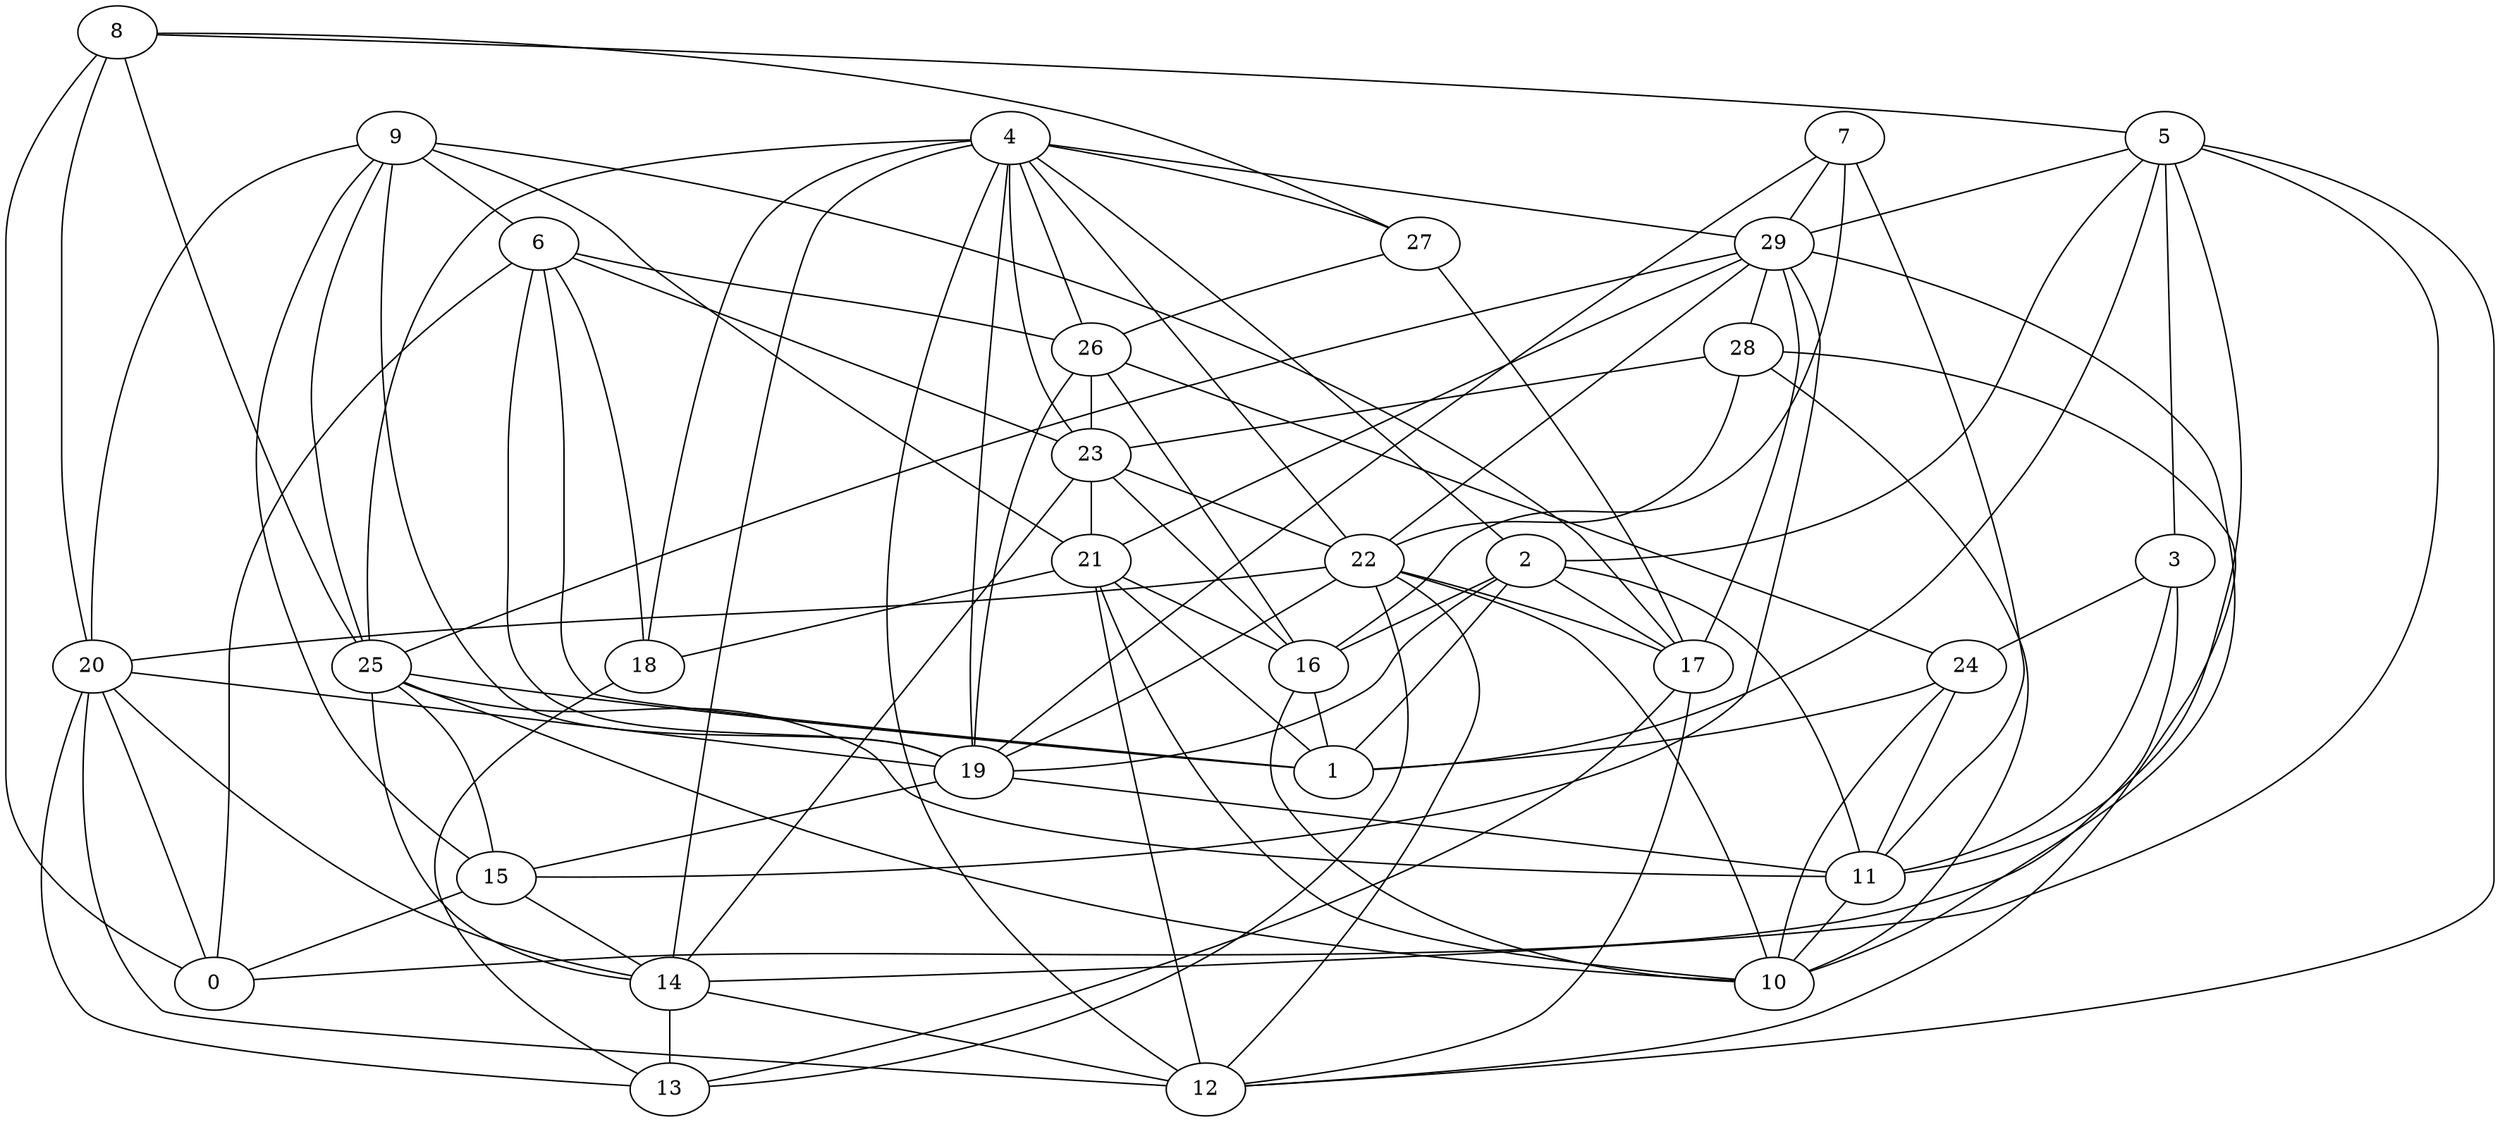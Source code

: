 digraph GG_graph {

subgraph G_graph {
edge [color = black]
"29" -> "21" [dir = none]
"29" -> "28" [dir = none]
"15" -> "0" [dir = none]
"15" -> "14" [dir = none]
"4" -> "12" [dir = none]
"4" -> "14" [dir = none]
"4" -> "27" [dir = none]
"4" -> "2" [dir = none]
"4" -> "19" [dir = none]
"4" -> "23" [dir = none]
"4" -> "22" [dir = none]
"4" -> "18" [dir = none]
"18" -> "13" [dir = none]
"5" -> "29" [dir = none]
"5" -> "14" [dir = none]
"5" -> "11" [dir = none]
"5" -> "2" [dir = none]
"5" -> "3" [dir = none]
"27" -> "26" [dir = none]
"26" -> "24" [dir = none]
"26" -> "16" [dir = none]
"26" -> "23" [dir = none]
"20" -> "19" [dir = none]
"20" -> "0" [dir = none]
"20" -> "13" [dir = none]
"20" -> "12" [dir = none]
"23" -> "21" [dir = none]
"23" -> "16" [dir = none]
"23" -> "22" [dir = none]
"23" -> "14" [dir = none]
"21" -> "18" [dir = none]
"21" -> "10" [dir = none]
"21" -> "16" [dir = none]
"8" -> "5" [dir = none]
"8" -> "20" [dir = none]
"28" -> "12" [dir = none]
"28" -> "23" [dir = none]
"7" -> "11" [dir = none]
"7" -> "16" [dir = none]
"16" -> "1" [dir = none]
"16" -> "10" [dir = none]
"25" -> "15" [dir = none]
"25" -> "10" [dir = none]
"2" -> "1" [dir = none]
"2" -> "19" [dir = none]
"2" -> "17" [dir = none]
"9" -> "6" [dir = none]
"9" -> "19" [dir = none]
"9" -> "20" [dir = none]
"22" -> "19" [dir = none]
"22" -> "20" [dir = none]
"22" -> "10" [dir = none]
"17" -> "12" [dir = none]
"24" -> "1" [dir = none]
"19" -> "11" [dir = none]
"19" -> "15" [dir = none]
"3" -> "11" [dir = none]
"6" -> "19" [dir = none]
"6" -> "0" [dir = none]
"3" -> "24" [dir = none]
"21" -> "1" [dir = none]
"27" -> "17" [dir = none]
"7" -> "19" [dir = none]
"2" -> "16" [dir = none]
"29" -> "17" [dir = none]
"6" -> "18" [dir = none]
"4" -> "29" [dir = none]
"26" -> "19" [dir = none]
"8" -> "27" [dir = none]
"9" -> "25" [dir = none]
"20" -> "14" [dir = none]
"28" -> "22" [dir = none]
"29" -> "22" [dir = none]
"28" -> "10" [dir = none]
"4" -> "25" [dir = none]
"11" -> "10" [dir = none]
"25" -> "11" [dir = none]
"7" -> "29" [dir = none]
"14" -> "13" [dir = none]
"6" -> "23" [dir = none]
"24" -> "11" [dir = none]
"9" -> "17" [dir = none]
"3" -> "0" [dir = none]
"8" -> "25" [dir = none]
"22" -> "13" [dir = none]
"6" -> "1" [dir = none]
"29" -> "15" [dir = none]
"9" -> "21" [dir = none]
"24" -> "10" [dir = none]
"22" -> "12" [dir = none]
"29" -> "25" [dir = none]
"17" -> "13" [dir = none]
"2" -> "11" [dir = none]
"25" -> "1" [dir = none]
"25" -> "14" [dir = none]
"6" -> "26" [dir = none]
"5" -> "12" [dir = none]
"4" -> "26" [dir = none]
"29" -> "10" [dir = none]
"5" -> "1" [dir = none]
"22" -> "17" [dir = none]
"14" -> "12" [dir = none]
"9" -> "15" [dir = none]
"8" -> "0" [dir = none]
"21" -> "12" [dir = none]
}

}
